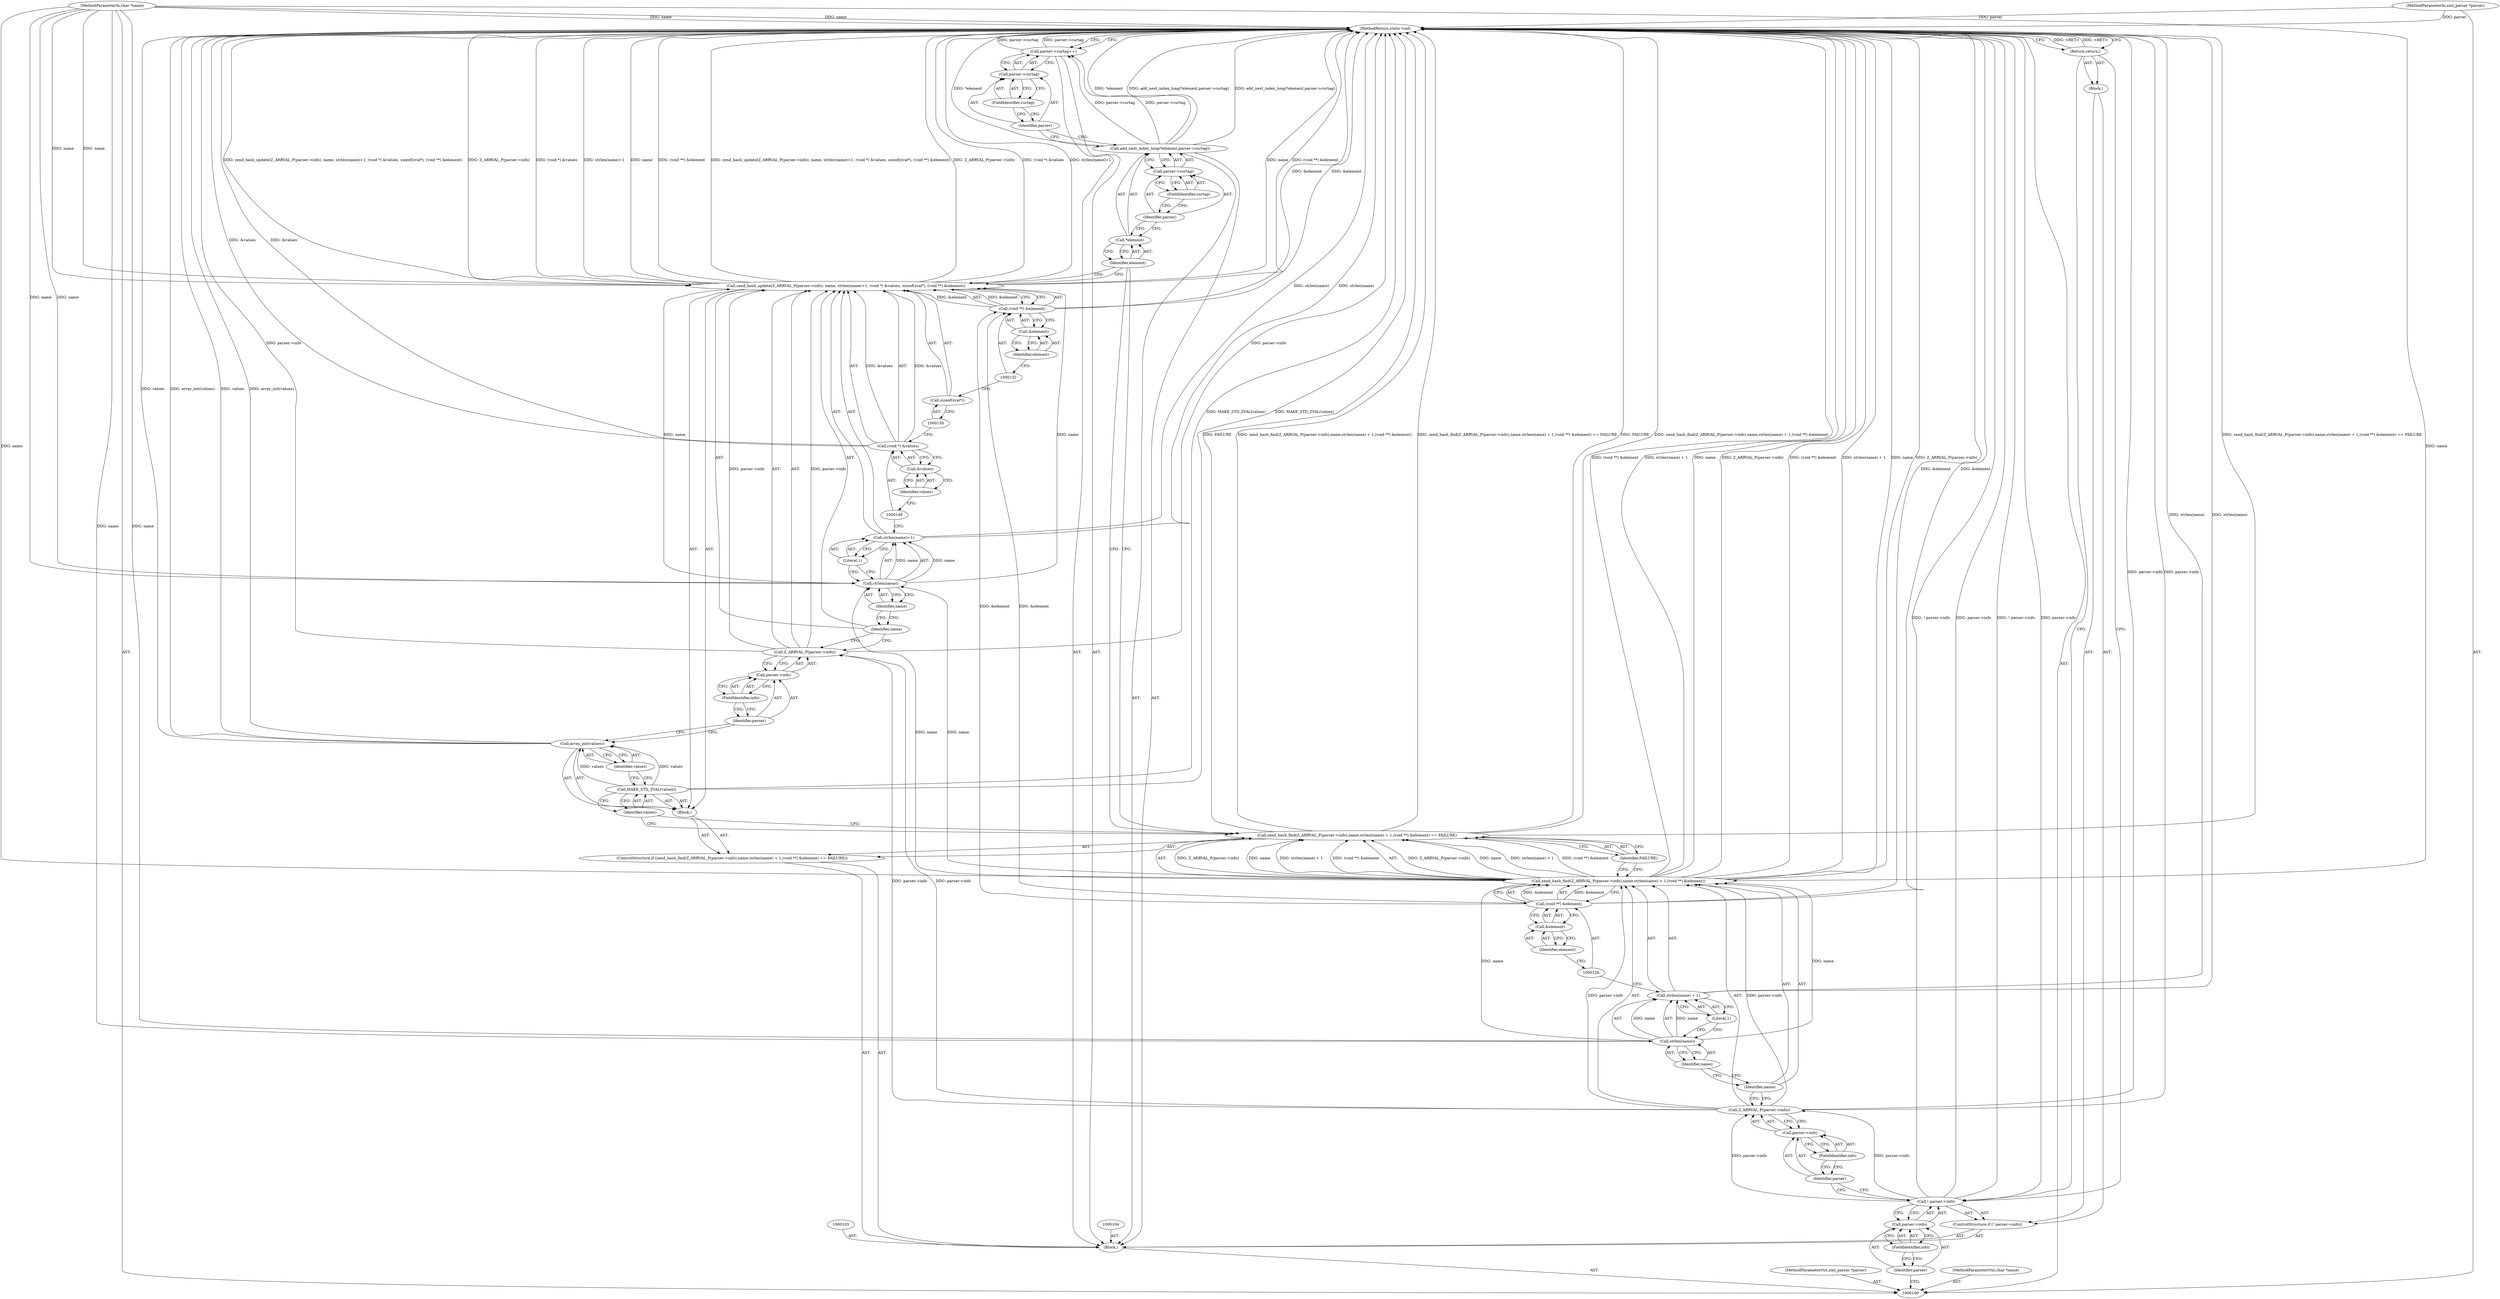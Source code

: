 digraph "0_php_dccda88f27a084bcbbb30198ace12b4e7ae961cc_3" {
"1000165" [label="(MethodReturn,static void)"];
"1000101" [label="(MethodParameterIn,xml_parser *parser)"];
"1000252" [label="(MethodParameterOut,xml_parser *parser)"];
"1000102" [label="(MethodParameterIn,char *name)"];
"1000253" [label="(MethodParameterOut,char *name)"];
"1000131" [label="(Call,MAKE_STD_ZVAL(values))"];
"1000132" [label="(Identifier,values)"];
"1000133" [label="(Call,array_init(values))"];
"1000134" [label="(Identifier,values)"];
"1000151" [label="(Call,(void **) &element)"];
"1000153" [label="(Call,&element)"];
"1000154" [label="(Identifier,element)"];
"1000135" [label="(Call,zend_hash_update(Z_ARRVAL_P(parser->info), name, strlen(name)+1, (void *) &values, sizeof(zval*), (void **) &element))"];
"1000136" [label="(Call,Z_ARRVAL_P(parser->info))"];
"1000137" [label="(Call,parser->info)"];
"1000138" [label="(Identifier,parser)"];
"1000139" [label="(FieldIdentifier,info)"];
"1000140" [label="(Identifier,name)"];
"1000141" [label="(Call,strlen(name)+1)"];
"1000142" [label="(Call,strlen(name))"];
"1000143" [label="(Identifier,name)"];
"1000144" [label="(Literal,1)"];
"1000145" [label="(Call,(void *) &values)"];
"1000147" [label="(Call,&values)"];
"1000148" [label="(Identifier,values)"];
"1000149" [label="(Call,sizeof(zval*))"];
"1000156" [label="(Call,*element)"];
"1000157" [label="(Identifier,element)"];
"1000158" [label="(Call,parser->curtag)"];
"1000159" [label="(Identifier,parser)"];
"1000160" [label="(FieldIdentifier,curtag)"];
"1000155" [label="(Call,add_next_index_long(*element,parser->curtag))"];
"1000164" [label="(FieldIdentifier,curtag)"];
"1000161" [label="(Call,parser->curtag++)"];
"1000162" [label="(Call,parser->curtag)"];
"1000163" [label="(Identifier,parser)"];
"1000103" [label="(Block,)"];
"1000106" [label="(ControlStructure,if (! parser->info))"];
"1000110" [label="(FieldIdentifier,info)"];
"1000111" [label="(Block,)"];
"1000107" [label="(Call,! parser->info)"];
"1000108" [label="(Call,parser->info)"];
"1000109" [label="(Identifier,parser)"];
"1000112" [label="(Return,return;)"];
"1000130" [label="(Block,)"];
"1000114" [label="(Call,zend_hash_find(Z_ARRVAL_P(parser->info),name,strlen(name) + 1,(void **) &element) == FAILURE)"];
"1000115" [label="(Call,zend_hash_find(Z_ARRVAL_P(parser->info),name,strlen(name) + 1,(void **) &element))"];
"1000116" [label="(Call,Z_ARRVAL_P(parser->info))"];
"1000117" [label="(Call,parser->info)"];
"1000118" [label="(Identifier,parser)"];
"1000119" [label="(FieldIdentifier,info)"];
"1000120" [label="(Identifier,name)"];
"1000121" [label="(Call,strlen(name) + 1)"];
"1000122" [label="(Call,strlen(name))"];
"1000123" [label="(Identifier,name)"];
"1000124" [label="(Literal,1)"];
"1000125" [label="(Call,(void **) &element)"];
"1000113" [label="(ControlStructure,if (zend_hash_find(Z_ARRVAL_P(parser->info),name,strlen(name) + 1,(void **) &element) == FAILURE))"];
"1000127" [label="(Call,&element)"];
"1000128" [label="(Identifier,element)"];
"1000129" [label="(Identifier,FAILURE)"];
"1000165" -> "1000100"  [label="AST: "];
"1000165" -> "1000112"  [label="CFG: "];
"1000165" -> "1000161"  [label="CFG: "];
"1000116" -> "1000165"  [label="DDG: parser->info"];
"1000141" -> "1000165"  [label="DDG: strlen(name)"];
"1000115" -> "1000165"  [label="DDG: (void **) &element"];
"1000115" -> "1000165"  [label="DDG: strlen(name) + 1"];
"1000115" -> "1000165"  [label="DDG: name"];
"1000115" -> "1000165"  [label="DDG: Z_ARRVAL_P(parser->info)"];
"1000107" -> "1000165"  [label="DDG: parser->info"];
"1000107" -> "1000165"  [label="DDG: ! parser->info"];
"1000114" -> "1000165"  [label="DDG: zend_hash_find(Z_ARRVAL_P(parser->info),name,strlen(name) + 1,(void **) &element) == FAILURE"];
"1000114" -> "1000165"  [label="DDG: FAILURE"];
"1000114" -> "1000165"  [label="DDG: zend_hash_find(Z_ARRVAL_P(parser->info),name,strlen(name) + 1,(void **) &element)"];
"1000135" -> "1000165"  [label="DDG: strlen(name)+1"];
"1000135" -> "1000165"  [label="DDG: name"];
"1000135" -> "1000165"  [label="DDG: (void **) &element"];
"1000135" -> "1000165"  [label="DDG: zend_hash_update(Z_ARRVAL_P(parser->info), name, strlen(name)+1, (void *) &values, sizeof(zval*), (void **) &element)"];
"1000135" -> "1000165"  [label="DDG: Z_ARRVAL_P(parser->info)"];
"1000135" -> "1000165"  [label="DDG: (void *) &values"];
"1000155" -> "1000165"  [label="DDG: *element"];
"1000155" -> "1000165"  [label="DDG: add_next_index_long(*element,parser->curtag)"];
"1000161" -> "1000165"  [label="DDG: parser->curtag"];
"1000136" -> "1000165"  [label="DDG: parser->info"];
"1000131" -> "1000165"  [label="DDG: MAKE_STD_ZVAL(values)"];
"1000133" -> "1000165"  [label="DDG: values"];
"1000133" -> "1000165"  [label="DDG: array_init(values)"];
"1000125" -> "1000165"  [label="DDG: &element"];
"1000151" -> "1000165"  [label="DDG: &element"];
"1000102" -> "1000165"  [label="DDG: name"];
"1000101" -> "1000165"  [label="DDG: parser"];
"1000121" -> "1000165"  [label="DDG: strlen(name)"];
"1000145" -> "1000165"  [label="DDG: &values"];
"1000112" -> "1000165"  [label="DDG: <RET>"];
"1000101" -> "1000100"  [label="AST: "];
"1000101" -> "1000165"  [label="DDG: parser"];
"1000252" -> "1000100"  [label="AST: "];
"1000102" -> "1000100"  [label="AST: "];
"1000102" -> "1000165"  [label="DDG: name"];
"1000102" -> "1000115"  [label="DDG: name"];
"1000102" -> "1000122"  [label="DDG: name"];
"1000102" -> "1000135"  [label="DDG: name"];
"1000102" -> "1000142"  [label="DDG: name"];
"1000253" -> "1000100"  [label="AST: "];
"1000131" -> "1000130"  [label="AST: "];
"1000131" -> "1000132"  [label="CFG: "];
"1000132" -> "1000131"  [label="AST: "];
"1000134" -> "1000131"  [label="CFG: "];
"1000131" -> "1000165"  [label="DDG: MAKE_STD_ZVAL(values)"];
"1000131" -> "1000133"  [label="DDG: values"];
"1000132" -> "1000131"  [label="AST: "];
"1000132" -> "1000114"  [label="CFG: "];
"1000131" -> "1000132"  [label="CFG: "];
"1000133" -> "1000130"  [label="AST: "];
"1000133" -> "1000134"  [label="CFG: "];
"1000134" -> "1000133"  [label="AST: "];
"1000138" -> "1000133"  [label="CFG: "];
"1000133" -> "1000165"  [label="DDG: values"];
"1000133" -> "1000165"  [label="DDG: array_init(values)"];
"1000131" -> "1000133"  [label="DDG: values"];
"1000134" -> "1000133"  [label="AST: "];
"1000134" -> "1000131"  [label="CFG: "];
"1000133" -> "1000134"  [label="CFG: "];
"1000151" -> "1000135"  [label="AST: "];
"1000151" -> "1000153"  [label="CFG: "];
"1000152" -> "1000151"  [label="AST: "];
"1000153" -> "1000151"  [label="AST: "];
"1000135" -> "1000151"  [label="CFG: "];
"1000151" -> "1000165"  [label="DDG: &element"];
"1000151" -> "1000135"  [label="DDG: &element"];
"1000125" -> "1000151"  [label="DDG: &element"];
"1000153" -> "1000151"  [label="AST: "];
"1000153" -> "1000154"  [label="CFG: "];
"1000154" -> "1000153"  [label="AST: "];
"1000151" -> "1000153"  [label="CFG: "];
"1000154" -> "1000153"  [label="AST: "];
"1000154" -> "1000152"  [label="CFG: "];
"1000153" -> "1000154"  [label="CFG: "];
"1000135" -> "1000130"  [label="AST: "];
"1000135" -> "1000151"  [label="CFG: "];
"1000136" -> "1000135"  [label="AST: "];
"1000140" -> "1000135"  [label="AST: "];
"1000141" -> "1000135"  [label="AST: "];
"1000145" -> "1000135"  [label="AST: "];
"1000149" -> "1000135"  [label="AST: "];
"1000151" -> "1000135"  [label="AST: "];
"1000157" -> "1000135"  [label="CFG: "];
"1000135" -> "1000165"  [label="DDG: strlen(name)+1"];
"1000135" -> "1000165"  [label="DDG: name"];
"1000135" -> "1000165"  [label="DDG: (void **) &element"];
"1000135" -> "1000165"  [label="DDG: zend_hash_update(Z_ARRVAL_P(parser->info), name, strlen(name)+1, (void *) &values, sizeof(zval*), (void **) &element)"];
"1000135" -> "1000165"  [label="DDG: Z_ARRVAL_P(parser->info)"];
"1000135" -> "1000165"  [label="DDG: (void *) &values"];
"1000136" -> "1000135"  [label="DDG: parser->info"];
"1000142" -> "1000135"  [label="DDG: name"];
"1000102" -> "1000135"  [label="DDG: name"];
"1000145" -> "1000135"  [label="DDG: &values"];
"1000151" -> "1000135"  [label="DDG: &element"];
"1000136" -> "1000135"  [label="AST: "];
"1000136" -> "1000137"  [label="CFG: "];
"1000137" -> "1000136"  [label="AST: "];
"1000140" -> "1000136"  [label="CFG: "];
"1000136" -> "1000165"  [label="DDG: parser->info"];
"1000136" -> "1000135"  [label="DDG: parser->info"];
"1000116" -> "1000136"  [label="DDG: parser->info"];
"1000137" -> "1000136"  [label="AST: "];
"1000137" -> "1000139"  [label="CFG: "];
"1000138" -> "1000137"  [label="AST: "];
"1000139" -> "1000137"  [label="AST: "];
"1000136" -> "1000137"  [label="CFG: "];
"1000138" -> "1000137"  [label="AST: "];
"1000138" -> "1000133"  [label="CFG: "];
"1000139" -> "1000138"  [label="CFG: "];
"1000139" -> "1000137"  [label="AST: "];
"1000139" -> "1000138"  [label="CFG: "];
"1000137" -> "1000139"  [label="CFG: "];
"1000140" -> "1000135"  [label="AST: "];
"1000140" -> "1000136"  [label="CFG: "];
"1000143" -> "1000140"  [label="CFG: "];
"1000141" -> "1000135"  [label="AST: "];
"1000141" -> "1000144"  [label="CFG: "];
"1000142" -> "1000141"  [label="AST: "];
"1000144" -> "1000141"  [label="AST: "];
"1000146" -> "1000141"  [label="CFG: "];
"1000141" -> "1000165"  [label="DDG: strlen(name)"];
"1000142" -> "1000141"  [label="DDG: name"];
"1000142" -> "1000141"  [label="AST: "];
"1000142" -> "1000143"  [label="CFG: "];
"1000143" -> "1000142"  [label="AST: "];
"1000144" -> "1000142"  [label="CFG: "];
"1000142" -> "1000135"  [label="DDG: name"];
"1000142" -> "1000141"  [label="DDG: name"];
"1000115" -> "1000142"  [label="DDG: name"];
"1000102" -> "1000142"  [label="DDG: name"];
"1000143" -> "1000142"  [label="AST: "];
"1000143" -> "1000140"  [label="CFG: "];
"1000142" -> "1000143"  [label="CFG: "];
"1000144" -> "1000141"  [label="AST: "];
"1000144" -> "1000142"  [label="CFG: "];
"1000141" -> "1000144"  [label="CFG: "];
"1000145" -> "1000135"  [label="AST: "];
"1000145" -> "1000147"  [label="CFG: "];
"1000146" -> "1000145"  [label="AST: "];
"1000147" -> "1000145"  [label="AST: "];
"1000150" -> "1000145"  [label="CFG: "];
"1000145" -> "1000165"  [label="DDG: &values"];
"1000145" -> "1000135"  [label="DDG: &values"];
"1000147" -> "1000145"  [label="AST: "];
"1000147" -> "1000148"  [label="CFG: "];
"1000148" -> "1000147"  [label="AST: "];
"1000145" -> "1000147"  [label="CFG: "];
"1000148" -> "1000147"  [label="AST: "];
"1000148" -> "1000146"  [label="CFG: "];
"1000147" -> "1000148"  [label="CFG: "];
"1000149" -> "1000135"  [label="AST: "];
"1000149" -> "1000150"  [label="CFG: "];
"1000150" -> "1000149"  [label="AST: "];
"1000152" -> "1000149"  [label="CFG: "];
"1000156" -> "1000155"  [label="AST: "];
"1000156" -> "1000157"  [label="CFG: "];
"1000157" -> "1000156"  [label="AST: "];
"1000159" -> "1000156"  [label="CFG: "];
"1000157" -> "1000156"  [label="AST: "];
"1000157" -> "1000135"  [label="CFG: "];
"1000157" -> "1000114"  [label="CFG: "];
"1000156" -> "1000157"  [label="CFG: "];
"1000158" -> "1000155"  [label="AST: "];
"1000158" -> "1000160"  [label="CFG: "];
"1000159" -> "1000158"  [label="AST: "];
"1000160" -> "1000158"  [label="AST: "];
"1000155" -> "1000158"  [label="CFG: "];
"1000159" -> "1000158"  [label="AST: "];
"1000159" -> "1000156"  [label="CFG: "];
"1000160" -> "1000159"  [label="CFG: "];
"1000160" -> "1000158"  [label="AST: "];
"1000160" -> "1000159"  [label="CFG: "];
"1000158" -> "1000160"  [label="CFG: "];
"1000155" -> "1000103"  [label="AST: "];
"1000155" -> "1000158"  [label="CFG: "];
"1000156" -> "1000155"  [label="AST: "];
"1000158" -> "1000155"  [label="AST: "];
"1000163" -> "1000155"  [label="CFG: "];
"1000155" -> "1000165"  [label="DDG: *element"];
"1000155" -> "1000165"  [label="DDG: add_next_index_long(*element,parser->curtag)"];
"1000155" -> "1000161"  [label="DDG: parser->curtag"];
"1000164" -> "1000162"  [label="AST: "];
"1000164" -> "1000163"  [label="CFG: "];
"1000162" -> "1000164"  [label="CFG: "];
"1000161" -> "1000103"  [label="AST: "];
"1000161" -> "1000162"  [label="CFG: "];
"1000162" -> "1000161"  [label="AST: "];
"1000165" -> "1000161"  [label="CFG: "];
"1000161" -> "1000165"  [label="DDG: parser->curtag"];
"1000155" -> "1000161"  [label="DDG: parser->curtag"];
"1000162" -> "1000161"  [label="AST: "];
"1000162" -> "1000164"  [label="CFG: "];
"1000163" -> "1000162"  [label="AST: "];
"1000164" -> "1000162"  [label="AST: "];
"1000161" -> "1000162"  [label="CFG: "];
"1000163" -> "1000162"  [label="AST: "];
"1000163" -> "1000155"  [label="CFG: "];
"1000164" -> "1000163"  [label="CFG: "];
"1000103" -> "1000100"  [label="AST: "];
"1000104" -> "1000103"  [label="AST: "];
"1000105" -> "1000103"  [label="AST: "];
"1000106" -> "1000103"  [label="AST: "];
"1000113" -> "1000103"  [label="AST: "];
"1000155" -> "1000103"  [label="AST: "];
"1000161" -> "1000103"  [label="AST: "];
"1000106" -> "1000103"  [label="AST: "];
"1000107" -> "1000106"  [label="AST: "];
"1000111" -> "1000106"  [label="AST: "];
"1000110" -> "1000108"  [label="AST: "];
"1000110" -> "1000109"  [label="CFG: "];
"1000108" -> "1000110"  [label="CFG: "];
"1000111" -> "1000106"  [label="AST: "];
"1000112" -> "1000111"  [label="AST: "];
"1000107" -> "1000106"  [label="AST: "];
"1000107" -> "1000108"  [label="CFG: "];
"1000108" -> "1000107"  [label="AST: "];
"1000112" -> "1000107"  [label="CFG: "];
"1000118" -> "1000107"  [label="CFG: "];
"1000107" -> "1000165"  [label="DDG: parser->info"];
"1000107" -> "1000165"  [label="DDG: ! parser->info"];
"1000107" -> "1000116"  [label="DDG: parser->info"];
"1000108" -> "1000107"  [label="AST: "];
"1000108" -> "1000110"  [label="CFG: "];
"1000109" -> "1000108"  [label="AST: "];
"1000110" -> "1000108"  [label="AST: "];
"1000107" -> "1000108"  [label="CFG: "];
"1000109" -> "1000108"  [label="AST: "];
"1000109" -> "1000100"  [label="CFG: "];
"1000110" -> "1000109"  [label="CFG: "];
"1000112" -> "1000111"  [label="AST: "];
"1000112" -> "1000107"  [label="CFG: "];
"1000165" -> "1000112"  [label="CFG: "];
"1000112" -> "1000165"  [label="DDG: <RET>"];
"1000130" -> "1000113"  [label="AST: "];
"1000131" -> "1000130"  [label="AST: "];
"1000133" -> "1000130"  [label="AST: "];
"1000135" -> "1000130"  [label="AST: "];
"1000114" -> "1000113"  [label="AST: "];
"1000114" -> "1000129"  [label="CFG: "];
"1000115" -> "1000114"  [label="AST: "];
"1000129" -> "1000114"  [label="AST: "];
"1000132" -> "1000114"  [label="CFG: "];
"1000157" -> "1000114"  [label="CFG: "];
"1000114" -> "1000165"  [label="DDG: zend_hash_find(Z_ARRVAL_P(parser->info),name,strlen(name) + 1,(void **) &element) == FAILURE"];
"1000114" -> "1000165"  [label="DDG: FAILURE"];
"1000114" -> "1000165"  [label="DDG: zend_hash_find(Z_ARRVAL_P(parser->info),name,strlen(name) + 1,(void **) &element)"];
"1000115" -> "1000114"  [label="DDG: Z_ARRVAL_P(parser->info)"];
"1000115" -> "1000114"  [label="DDG: name"];
"1000115" -> "1000114"  [label="DDG: strlen(name) + 1"];
"1000115" -> "1000114"  [label="DDG: (void **) &element"];
"1000115" -> "1000114"  [label="AST: "];
"1000115" -> "1000125"  [label="CFG: "];
"1000116" -> "1000115"  [label="AST: "];
"1000120" -> "1000115"  [label="AST: "];
"1000121" -> "1000115"  [label="AST: "];
"1000125" -> "1000115"  [label="AST: "];
"1000129" -> "1000115"  [label="CFG: "];
"1000115" -> "1000165"  [label="DDG: (void **) &element"];
"1000115" -> "1000165"  [label="DDG: strlen(name) + 1"];
"1000115" -> "1000165"  [label="DDG: name"];
"1000115" -> "1000165"  [label="DDG: Z_ARRVAL_P(parser->info)"];
"1000115" -> "1000114"  [label="DDG: Z_ARRVAL_P(parser->info)"];
"1000115" -> "1000114"  [label="DDG: name"];
"1000115" -> "1000114"  [label="DDG: strlen(name) + 1"];
"1000115" -> "1000114"  [label="DDG: (void **) &element"];
"1000116" -> "1000115"  [label="DDG: parser->info"];
"1000122" -> "1000115"  [label="DDG: name"];
"1000102" -> "1000115"  [label="DDG: name"];
"1000125" -> "1000115"  [label="DDG: &element"];
"1000115" -> "1000142"  [label="DDG: name"];
"1000116" -> "1000115"  [label="AST: "];
"1000116" -> "1000117"  [label="CFG: "];
"1000117" -> "1000116"  [label="AST: "];
"1000120" -> "1000116"  [label="CFG: "];
"1000116" -> "1000165"  [label="DDG: parser->info"];
"1000116" -> "1000115"  [label="DDG: parser->info"];
"1000107" -> "1000116"  [label="DDG: parser->info"];
"1000116" -> "1000136"  [label="DDG: parser->info"];
"1000117" -> "1000116"  [label="AST: "];
"1000117" -> "1000119"  [label="CFG: "];
"1000118" -> "1000117"  [label="AST: "];
"1000119" -> "1000117"  [label="AST: "];
"1000116" -> "1000117"  [label="CFG: "];
"1000118" -> "1000117"  [label="AST: "];
"1000118" -> "1000107"  [label="CFG: "];
"1000119" -> "1000118"  [label="CFG: "];
"1000119" -> "1000117"  [label="AST: "];
"1000119" -> "1000118"  [label="CFG: "];
"1000117" -> "1000119"  [label="CFG: "];
"1000120" -> "1000115"  [label="AST: "];
"1000120" -> "1000116"  [label="CFG: "];
"1000123" -> "1000120"  [label="CFG: "];
"1000121" -> "1000115"  [label="AST: "];
"1000121" -> "1000124"  [label="CFG: "];
"1000122" -> "1000121"  [label="AST: "];
"1000124" -> "1000121"  [label="AST: "];
"1000126" -> "1000121"  [label="CFG: "];
"1000121" -> "1000165"  [label="DDG: strlen(name)"];
"1000122" -> "1000121"  [label="DDG: name"];
"1000122" -> "1000121"  [label="AST: "];
"1000122" -> "1000123"  [label="CFG: "];
"1000123" -> "1000122"  [label="AST: "];
"1000124" -> "1000122"  [label="CFG: "];
"1000122" -> "1000115"  [label="DDG: name"];
"1000122" -> "1000121"  [label="DDG: name"];
"1000102" -> "1000122"  [label="DDG: name"];
"1000123" -> "1000122"  [label="AST: "];
"1000123" -> "1000120"  [label="CFG: "];
"1000122" -> "1000123"  [label="CFG: "];
"1000124" -> "1000121"  [label="AST: "];
"1000124" -> "1000122"  [label="CFG: "];
"1000121" -> "1000124"  [label="CFG: "];
"1000125" -> "1000115"  [label="AST: "];
"1000125" -> "1000127"  [label="CFG: "];
"1000126" -> "1000125"  [label="AST: "];
"1000127" -> "1000125"  [label="AST: "];
"1000115" -> "1000125"  [label="CFG: "];
"1000125" -> "1000165"  [label="DDG: &element"];
"1000125" -> "1000115"  [label="DDG: &element"];
"1000125" -> "1000151"  [label="DDG: &element"];
"1000113" -> "1000103"  [label="AST: "];
"1000114" -> "1000113"  [label="AST: "];
"1000130" -> "1000113"  [label="AST: "];
"1000127" -> "1000125"  [label="AST: "];
"1000127" -> "1000128"  [label="CFG: "];
"1000128" -> "1000127"  [label="AST: "];
"1000125" -> "1000127"  [label="CFG: "];
"1000128" -> "1000127"  [label="AST: "];
"1000128" -> "1000126"  [label="CFG: "];
"1000127" -> "1000128"  [label="CFG: "];
"1000129" -> "1000114"  [label="AST: "];
"1000129" -> "1000115"  [label="CFG: "];
"1000114" -> "1000129"  [label="CFG: "];
}
